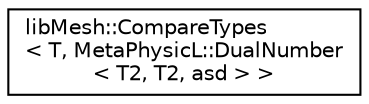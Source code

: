 digraph "类继承关系图"
{
 // INTERACTIVE_SVG=YES
  edge [fontname="Helvetica",fontsize="10",labelfontname="Helvetica",labelfontsize="10"];
  node [fontname="Helvetica",fontsize="10",shape=record];
  rankdir="LR";
  Node1 [label="libMesh::CompareTypes\l\< T, MetaPhysicL::DualNumber\l\< T2, T2, asd \> \>",height=0.2,width=0.4,color="black", fillcolor="white", style="filled",URL="$structlibMesh_1_1CompareTypes_3_01T_00_01MetaPhysicL_1_1DualNumber_3_01T2_00_01T2_00_01asd_01_4_01_4.html"];
}
